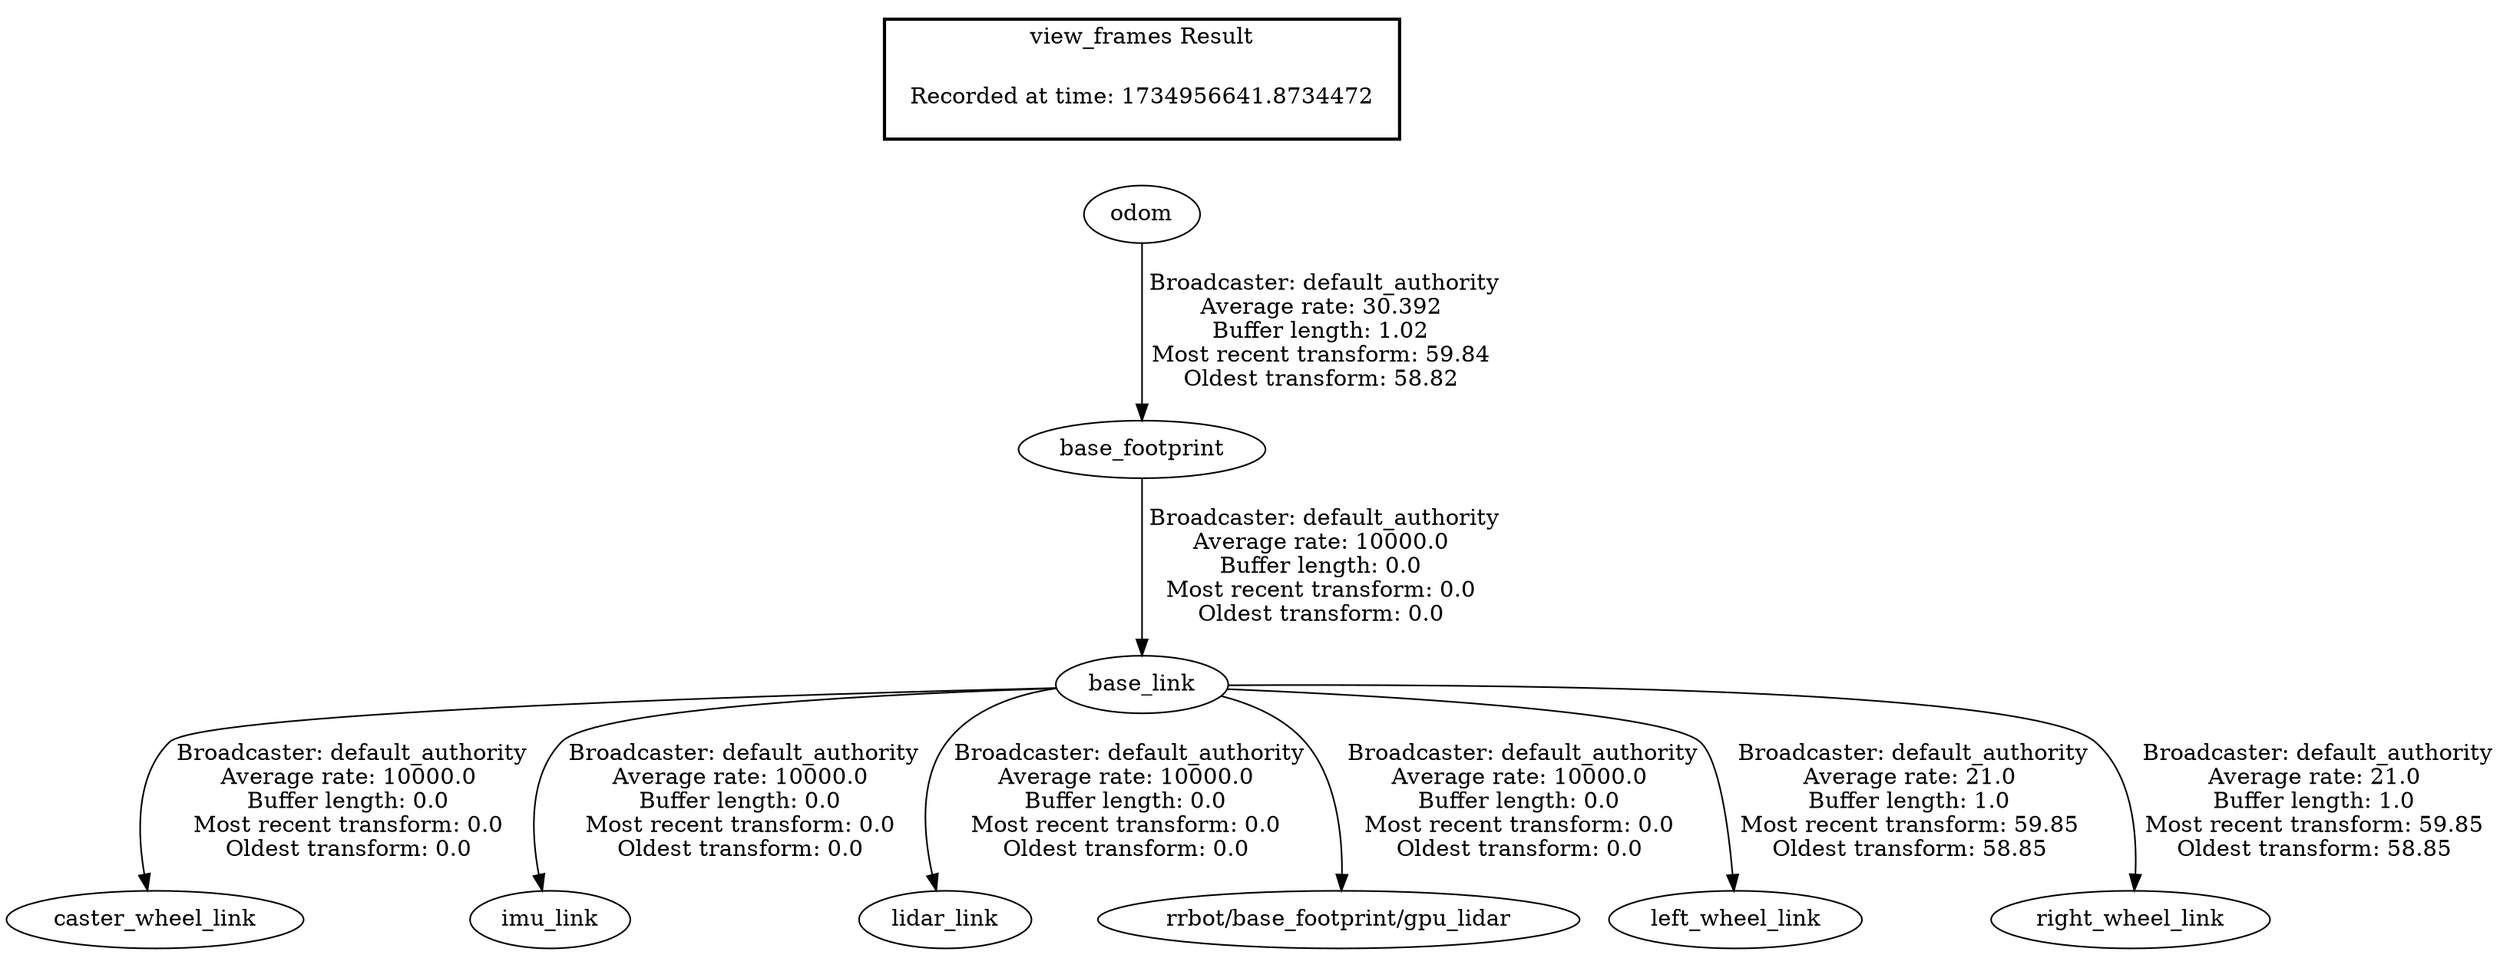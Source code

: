 digraph G {
"odom" -> "base_footprint"[label=" Broadcaster: default_authority\nAverage rate: 30.392\nBuffer length: 1.02\nMost recent transform: 59.84\nOldest transform: 58.82\n"];
"base_link" -> "caster_wheel_link"[label=" Broadcaster: default_authority\nAverage rate: 10000.0\nBuffer length: 0.0\nMost recent transform: 0.0\nOldest transform: 0.0\n"];
"base_footprint" -> "base_link"[label=" Broadcaster: default_authority\nAverage rate: 10000.0\nBuffer length: 0.0\nMost recent transform: 0.0\nOldest transform: 0.0\n"];
"base_link" -> "imu_link"[label=" Broadcaster: default_authority\nAverage rate: 10000.0\nBuffer length: 0.0\nMost recent transform: 0.0\nOldest transform: 0.0\n"];
"base_link" -> "lidar_link"[label=" Broadcaster: default_authority\nAverage rate: 10000.0\nBuffer length: 0.0\nMost recent transform: 0.0\nOldest transform: 0.0\n"];
"base_link" -> "rrbot/base_footprint/gpu_lidar"[label=" Broadcaster: default_authority\nAverage rate: 10000.0\nBuffer length: 0.0\nMost recent transform: 0.0\nOldest transform: 0.0\n"];
"base_link" -> "left_wheel_link"[label=" Broadcaster: default_authority\nAverage rate: 21.0\nBuffer length: 1.0\nMost recent transform: 59.85\nOldest transform: 58.85\n"];
"base_link" -> "right_wheel_link"[label=" Broadcaster: default_authority\nAverage rate: 21.0\nBuffer length: 1.0\nMost recent transform: 59.85\nOldest transform: 58.85\n"];
edge [style=invis];
 subgraph cluster_legend { style=bold; color=black; label ="view_frames Result";
"Recorded at time: 1734956641.8734472"[ shape=plaintext ] ;
}->"odom";
}